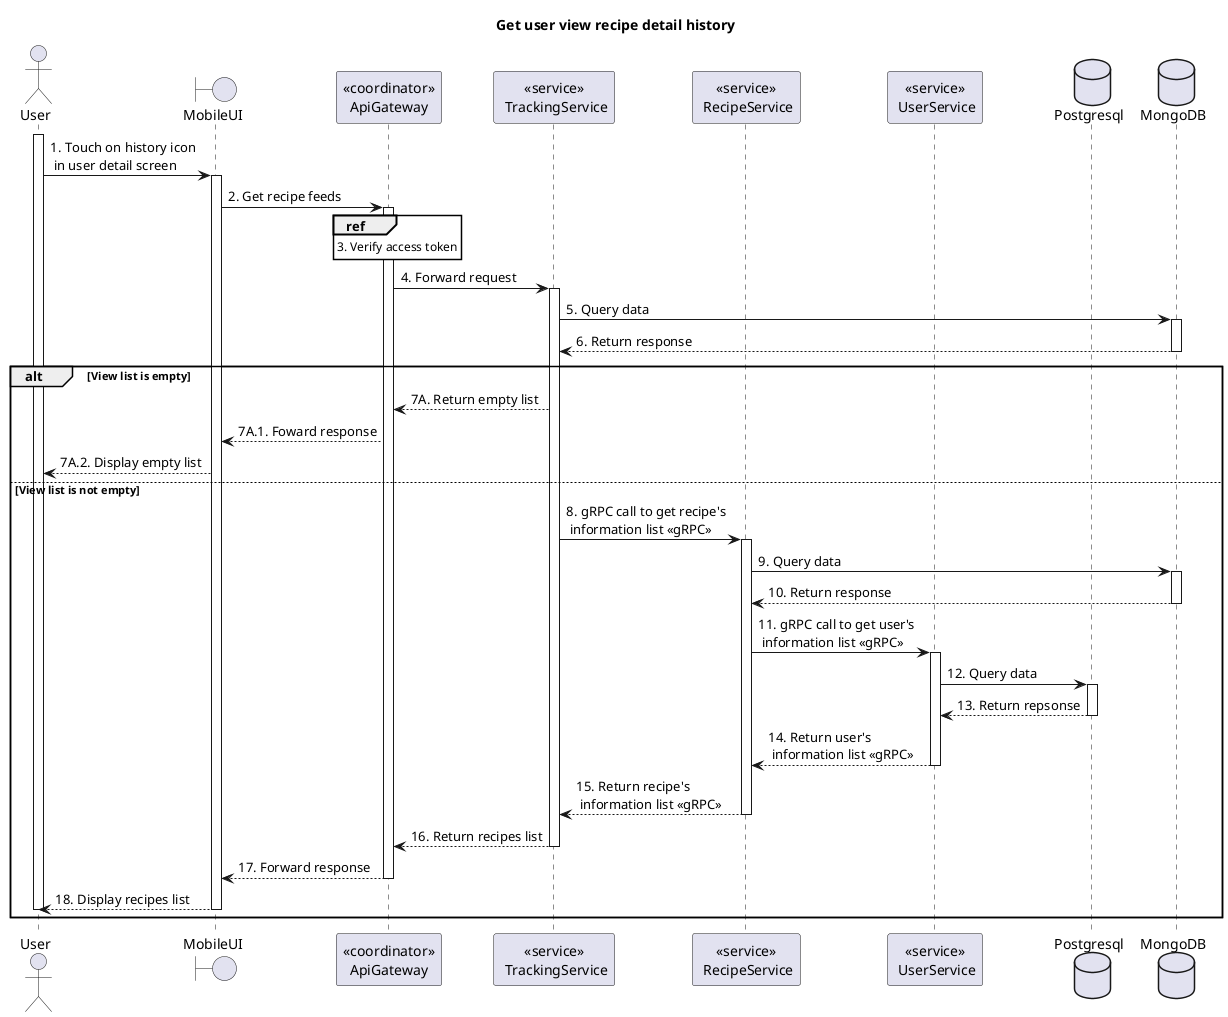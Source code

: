 @startuml Sequence
title "Get user view recipe detail history"
' Style section
<style>
  sequenceDiagram {
    reference {
      BackGroundColor white
    }
}
</style>

actor User
activate User

boundary MobileUI
participant "<<coordinator>>\nApiGateway" as ApiGateway
participant "<<service>>\n TrackingService" as TrackingService
participant "<<service>>\n RecipeService" as RecipeService
participant "<<service>>\n UserService" as UserService
database Postgresql
database MongoDB

User -> MobileUI++: 1. Touch on history icon \n in user detail screen

MobileUI -> ApiGateway++: 2. Get recipe feeds

ref over ApiGateway: 3. Verify access token

ApiGateway -> TrackingService++: 4. Forward request

TrackingService -> MongoDB++: 5. Query data
TrackingService <-- MongoDB--: 6. Return response

alt View list is empty
    ApiGateway <-- TrackingService: 7A. Return empty list
    MobileUI <-- ApiGateway: 7A.1. Foward response
    User <-- MobileUI: 7A.2. Display empty list
else View list is not empty
    TrackingService -> RecipeService++: 8. gRPC call to get recipe's \n information list <<gRPC>>
    RecipeService -> MongoDB++: 9. Query data
    RecipeService <-- MongoDB--: 10. Return response

    RecipeService -> UserService++: 11. gRPC call to get user's \n information list <<gRPC>>
    UserService -> Postgresql++: 12. Query data
    UserService <-- Postgresql--: 13. Return repsonse
    RecipeService <-- UserService--: 14. Return user's \n information list <<gRPC>>

    TrackingService <-- RecipeService--: 15. Return recipe's \n information list <<gRPC>>

    ApiGateway <-- TrackingService--: 16. Return recipes list
    MobileUI <-- ApiGateway--: 17. Forward response
    User <-- MobileUI--: 18. Display recipes list
    deactivate User
end

@enduml
